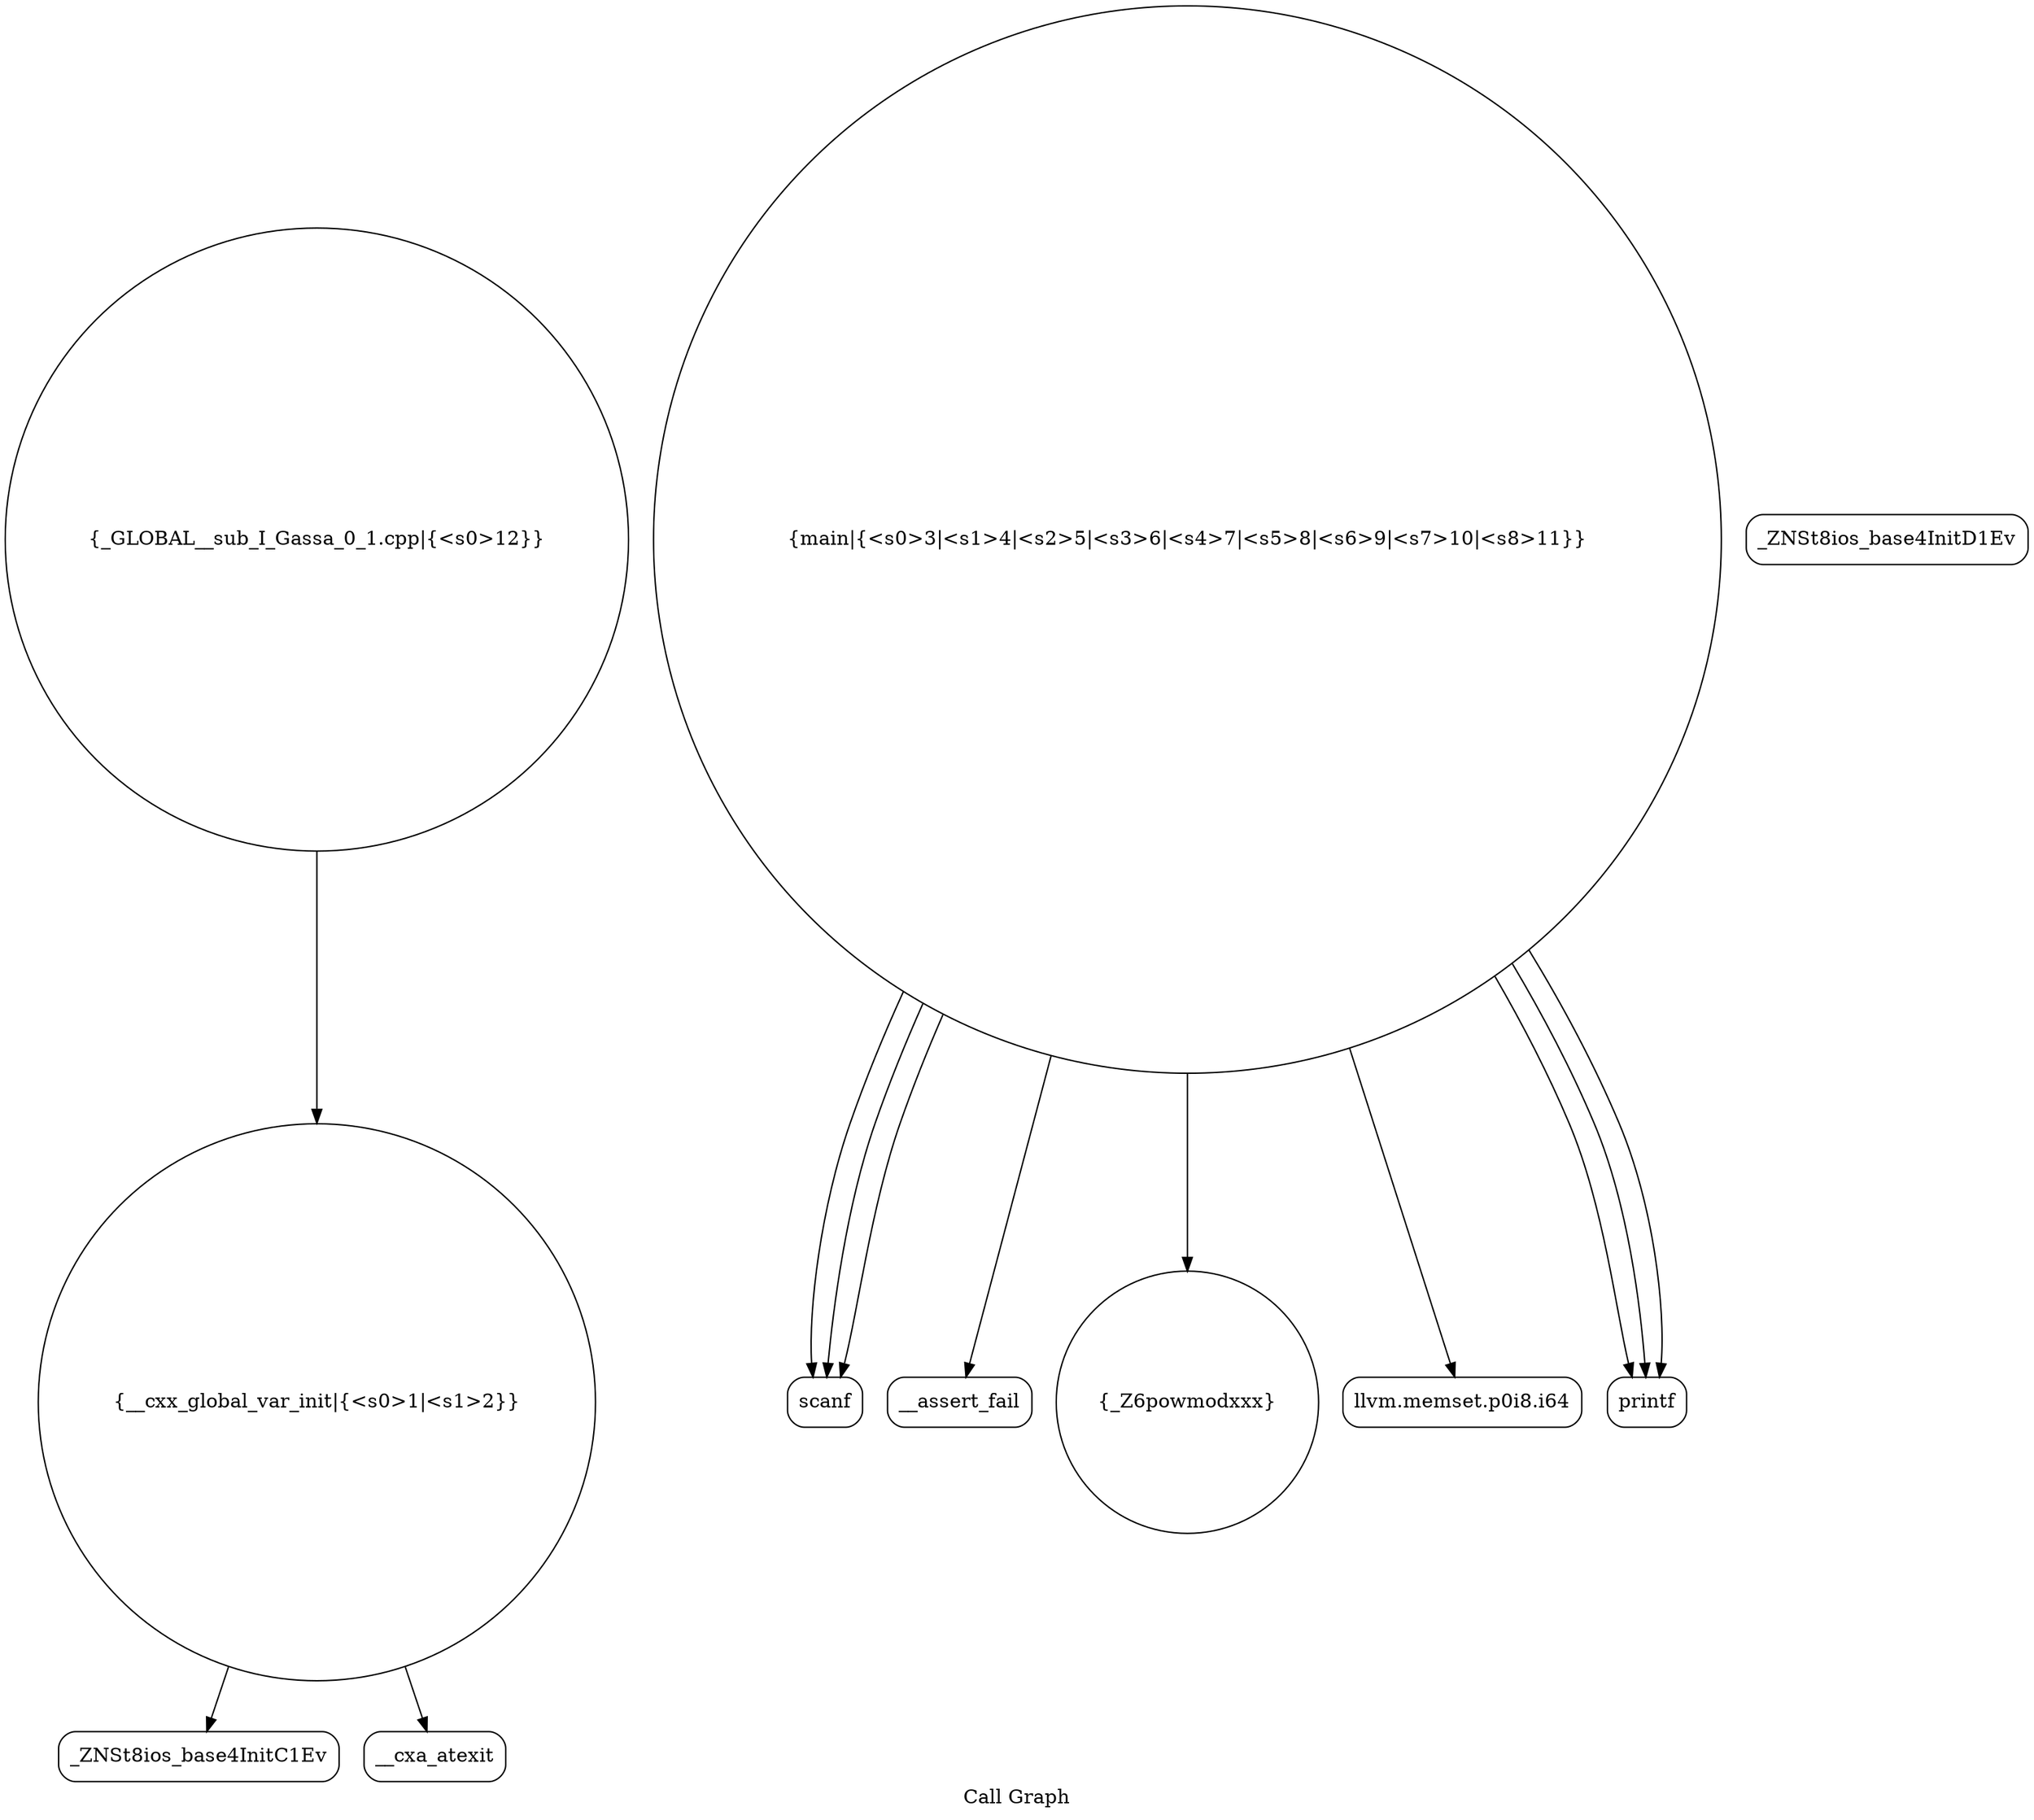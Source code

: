 digraph "Call Graph" {
	label="Call Graph";

	Node0x5639e92af500 [shape=record,shape=circle,label="{__cxx_global_var_init|{<s0>1|<s1>2}}"];
	Node0x5639e92af500:s0 -> Node0x5639e92af990[color=black];
	Node0x5639e92af500:s1 -> Node0x5639e92afa90[color=black];
	Node0x5639e92afc90 [shape=record,shape=Mrecord,label="{scanf}"];
	Node0x5639e92afa10 [shape=record,shape=Mrecord,label="{_ZNSt8ios_base4InitD1Ev}"];
	Node0x5639e92afd90 [shape=record,shape=Mrecord,label="{__assert_fail}"];
	Node0x5639e92afb10 [shape=record,shape=circle,label="{_Z6powmodxxx}"];
	Node0x5639e92afc10 [shape=record,shape=Mrecord,label="{llvm.memset.p0i8.i64}"];
	Node0x5639e92af990 [shape=record,shape=Mrecord,label="{_ZNSt8ios_base4InitC1Ev}"];
	Node0x5639e92afd10 [shape=record,shape=Mrecord,label="{printf}"];
	Node0x5639e92afa90 [shape=record,shape=Mrecord,label="{__cxa_atexit}"];
	Node0x5639e92afe10 [shape=record,shape=circle,label="{_GLOBAL__sub_I_Gassa_0_1.cpp|{<s0>12}}"];
	Node0x5639e92afe10:s0 -> Node0x5639e92af500[color=black];
	Node0x5639e92afb90 [shape=record,shape=circle,label="{main|{<s0>3|<s1>4|<s2>5|<s3>6|<s4>7|<s5>8|<s6>9|<s7>10|<s8>11}}"];
	Node0x5639e92afb90:s0 -> Node0x5639e92afc10[color=black];
	Node0x5639e92afb90:s1 -> Node0x5639e92afc90[color=black];
	Node0x5639e92afb90:s2 -> Node0x5639e92afc90[color=black];
	Node0x5639e92afb90:s3 -> Node0x5639e92afc90[color=black];
	Node0x5639e92afb90:s4 -> Node0x5639e92afb10[color=black];
	Node0x5639e92afb90:s5 -> Node0x5639e92afd10[color=black];
	Node0x5639e92afb90:s6 -> Node0x5639e92afd90[color=black];
	Node0x5639e92afb90:s7 -> Node0x5639e92afd10[color=black];
	Node0x5639e92afb90:s8 -> Node0x5639e92afd10[color=black];
}
